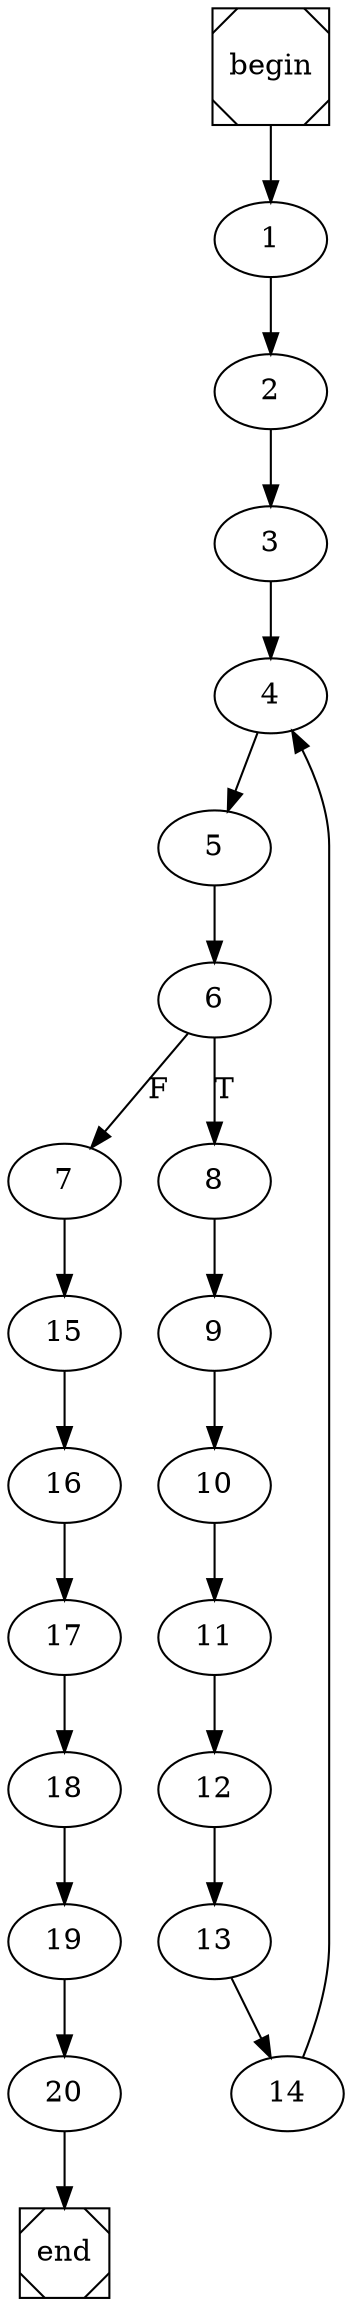 digraph cfg {
	begin [shape=Msquare];
	end [shape=Msquare];
	begin -> 1;	1 -> 2;	2 -> 3;	3 -> 4;	4 -> 5;	5 -> 6;	6 -> 8[label=T];	6 -> 7[label=F];	7 -> 15;	8 -> 9;	9 -> 10;	10 -> 11;	11 -> 12;	12 -> 13;	13 -> 14;	14 -> 4;	15 -> 16;	16 -> 17;	17 -> 18;	18 -> 19;	19 -> 20;	20 -> end;}
